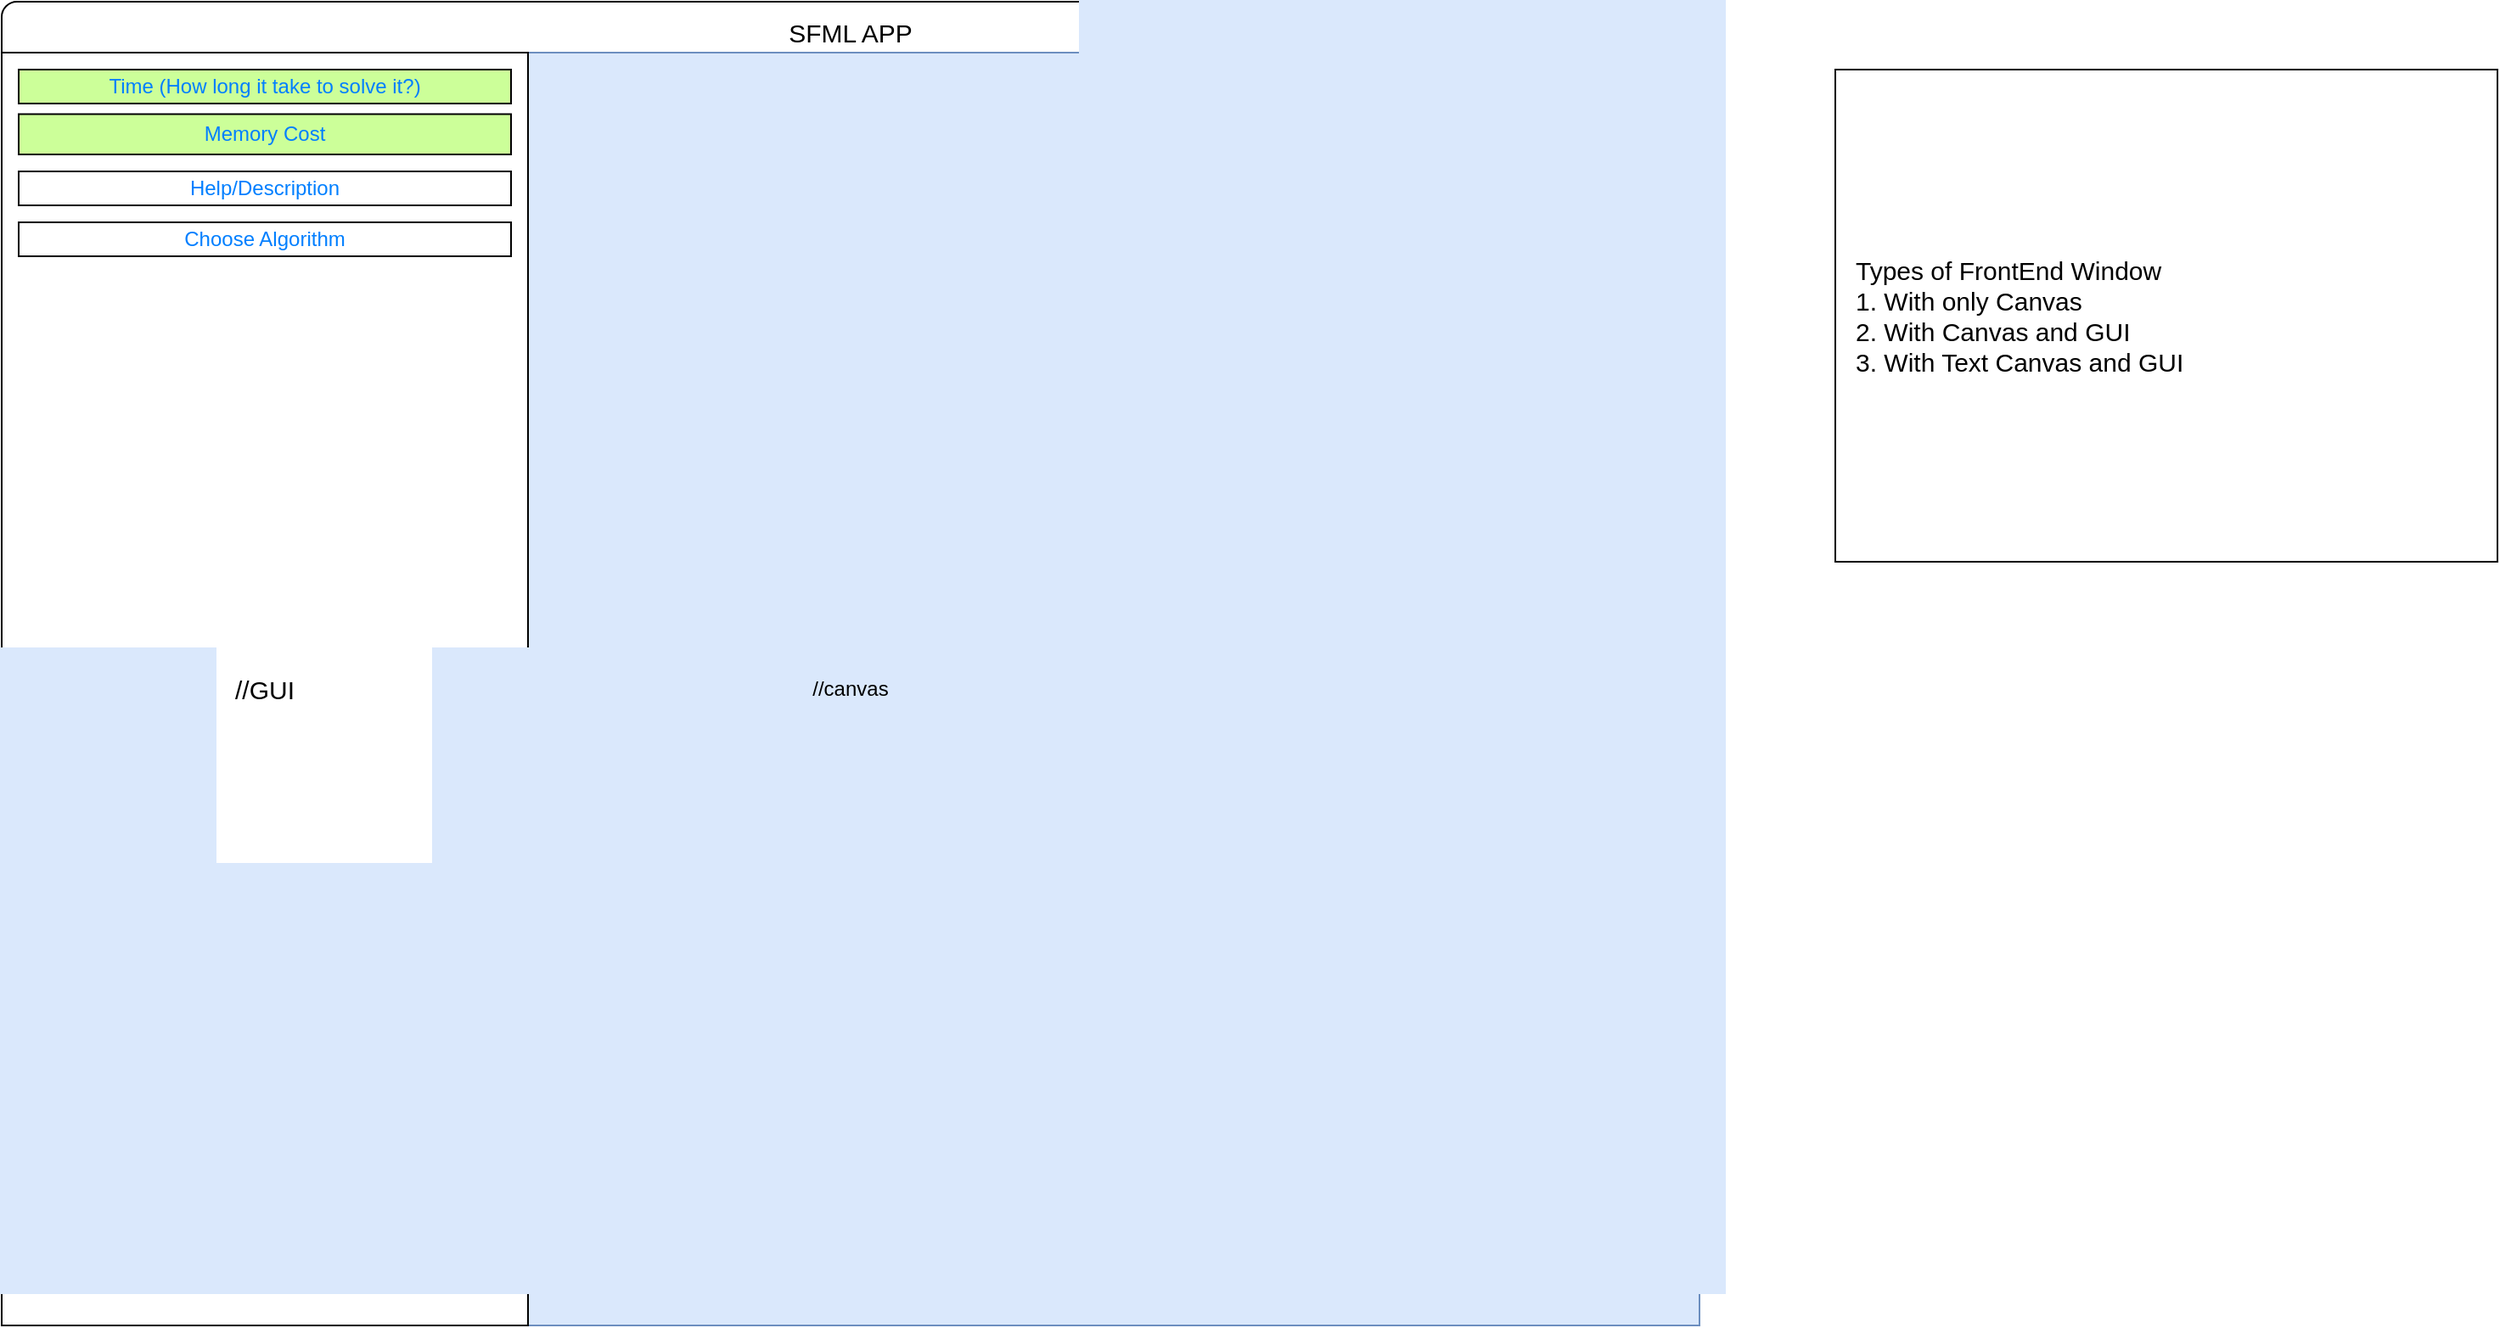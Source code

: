 <mxfile version="17.4.6" type="github">
  <diagram id="iZvV0QXZY0Jg8EdIcTx6" name="Page-1">
    <mxGraphModel dx="1554" dy="897" grid="1" gridSize="10" guides="1" tooltips="1" connect="1" arrows="1" fold="1" page="1" pageScale="1" pageWidth="850" pageHeight="1100" math="0" shadow="0">
      <root>
        <mxCell id="0" />
        <mxCell id="1" parent="0" />
        <mxCell id="L_Wf4HDOLT7ESg3Hb2uH-2" value="SFML APP" style="rounded=1;whiteSpace=wrap;html=1;fontSize=15;spacingTop=-25;" vertex="1" parent="1">
          <mxGeometry x="40" y="40" width="1000" height="60" as="geometry" />
        </mxCell>
        <mxCell id="L_Wf4HDOLT7ESg3Hb2uH-1" value="//canvas" style="rounded=0;whiteSpace=wrap;html=1;fillColor=#dae8fc;strokeColor=#6c8ebf;" vertex="1" parent="1">
          <mxGeometry x="40" y="70" width="1000" height="750" as="geometry" />
        </mxCell>
        <mxCell id="L_Wf4HDOLT7ESg3Hb2uH-9" value="" style="group" vertex="1" connectable="0" parent="1">
          <mxGeometry x="40" y="70" width="310" height="750" as="geometry" />
        </mxCell>
        <mxCell id="L_Wf4HDOLT7ESg3Hb2uH-4" value="//GUI" style="rounded=0;whiteSpace=wrap;html=1;fontSize=15;" vertex="1" parent="L_Wf4HDOLT7ESg3Hb2uH-9">
          <mxGeometry width="310" height="750" as="geometry" />
        </mxCell>
        <mxCell id="L_Wf4HDOLT7ESg3Hb2uH-5" value="Time (How long it take to solve it?)" style="rounded=0;whiteSpace=wrap;html=1;fontSize=12;fontColor=#007FFF;fillColor=#CCFF99;" vertex="1" parent="L_Wf4HDOLT7ESg3Hb2uH-9">
          <mxGeometry x="10" y="10" width="290" height="20" as="geometry" />
        </mxCell>
        <mxCell id="L_Wf4HDOLT7ESg3Hb2uH-6" value="Memory Cost" style="rounded=0;whiteSpace=wrap;html=1;fontSize=12;fontColor=#007FFF;fillColor=#CCFF99;" vertex="1" parent="L_Wf4HDOLT7ESg3Hb2uH-9">
          <mxGeometry x="10" y="36.25" width="290" height="23.75" as="geometry" />
        </mxCell>
        <mxCell id="L_Wf4HDOLT7ESg3Hb2uH-7" value="Help/Description" style="rounded=0;whiteSpace=wrap;html=1;fontColor=#007FFF;fillColor=#FFFFFF;" vertex="1" parent="L_Wf4HDOLT7ESg3Hb2uH-9">
          <mxGeometry x="10" y="70" width="290" height="20" as="geometry" />
        </mxCell>
        <mxCell id="L_Wf4HDOLT7ESg3Hb2uH-8" value="Choose Algorithm" style="rounded=0;whiteSpace=wrap;html=1;fontColor=#007FFF;fillColor=#FFFFFF;" vertex="1" parent="L_Wf4HDOLT7ESg3Hb2uH-9">
          <mxGeometry x="10" y="100" width="290" height="20" as="geometry" />
        </mxCell>
        <mxCell id="L_Wf4HDOLT7ESg3Hb2uH-10" value="Types of FrontEnd Window&lt;br&gt;1. With only Canvas&lt;br&gt;2. With Canvas and GUI&lt;br&gt;3. With Text Canvas and GUI" style="rounded=0;whiteSpace=wrap;html=1;fontSize=15;align=left;spacingLeft=10;" vertex="1" parent="1">
          <mxGeometry x="1120" y="80" width="390" height="290" as="geometry" />
        </mxCell>
      </root>
    </mxGraphModel>
  </diagram>
</mxfile>
